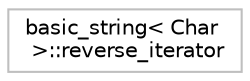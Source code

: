 digraph "Graphical Class Hierarchy"
{
 // LATEX_PDF_SIZE
  edge [fontname="Helvetica",fontsize="10",labelfontname="Helvetica",labelfontsize="10"];
  node [fontname="Helvetica",fontsize="10",shape=record];
  rankdir="LR";
  Node0 [label="basic_string\< Char\l \>::reverse_iterator",height=0.2,width=0.4,color="grey75", fillcolor="white", style="filled",tooltip="STL iterator class."];
}
